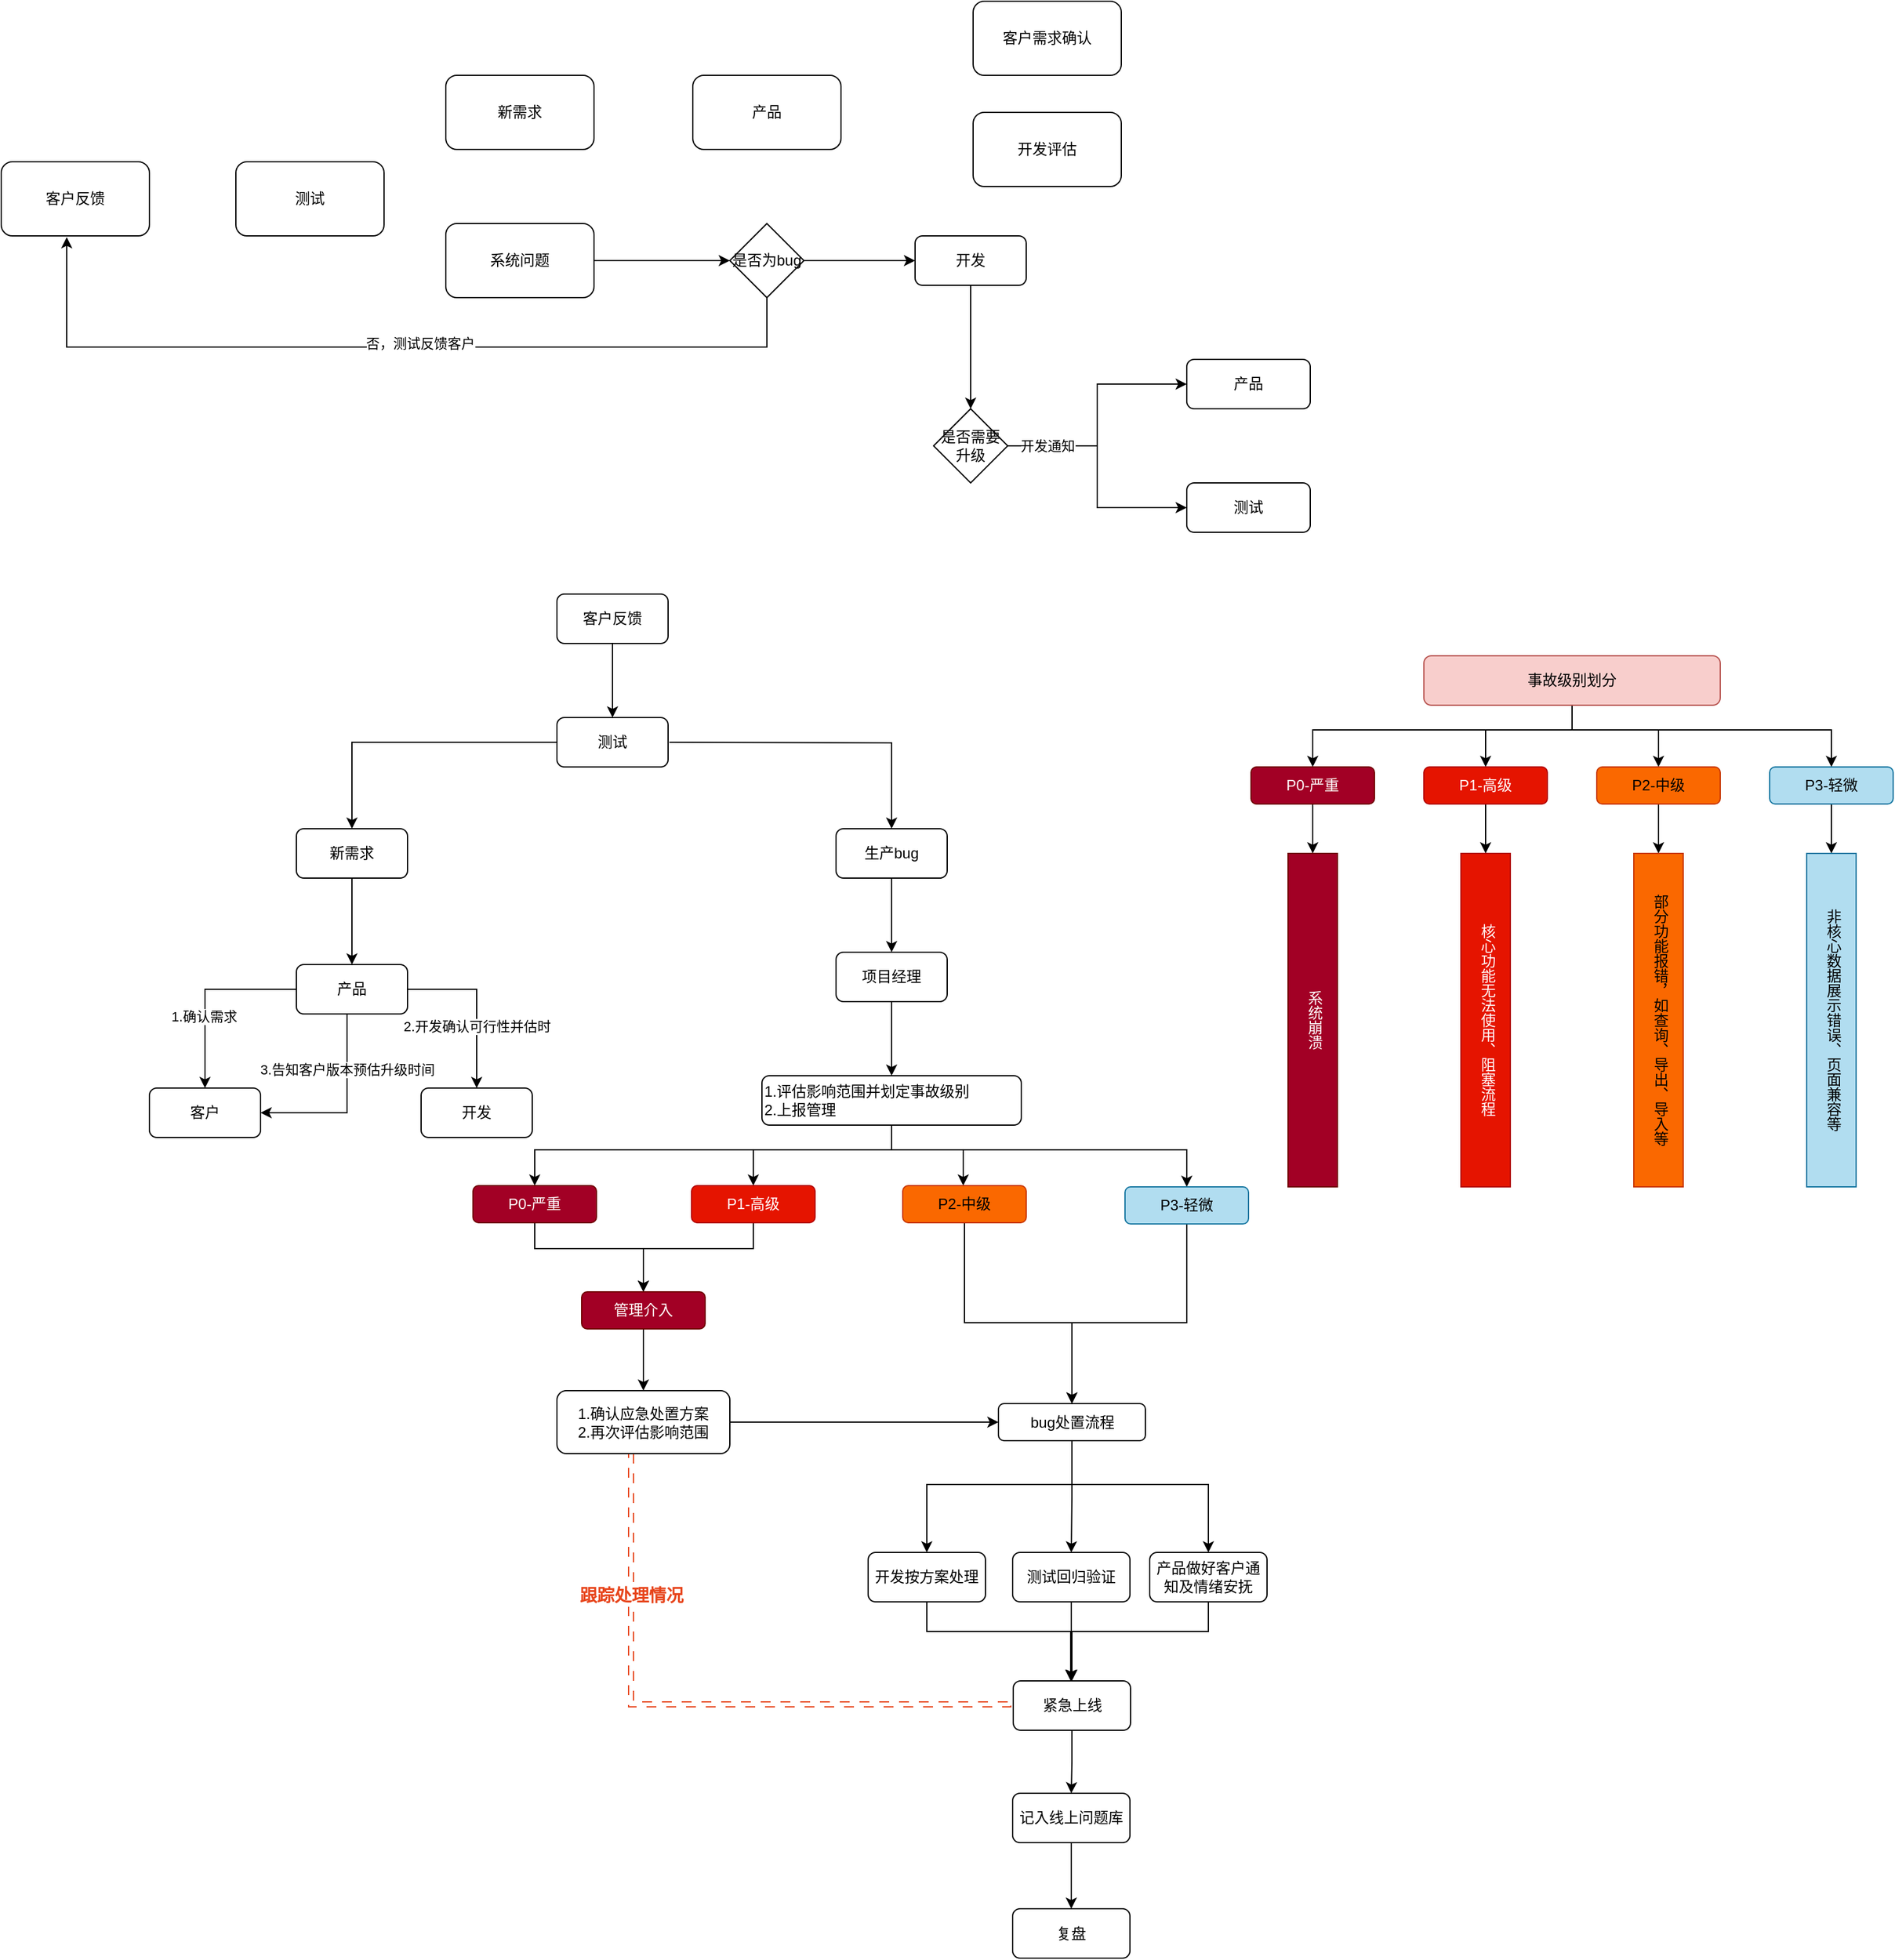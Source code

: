 <mxfile version="26.2.8">
  <diagram name="第 1 页" id="maj_CZCE4fiGwP-5VllY">
    <mxGraphModel dx="1428" dy="751" grid="1" gridSize="10" guides="1" tooltips="1" connect="1" arrows="1" fold="1" page="1" pageScale="1" pageWidth="827" pageHeight="1169" math="0" shadow="0">
      <root>
        <mxCell id="0" />
        <mxCell id="1" parent="0" />
        <mxCell id="PGWOsnz61t-WM54Ito1W-1" value="客户反馈" style="rounded=1;whiteSpace=wrap;html=1;" vertex="1" parent="1">
          <mxGeometry x="40" y="300" width="120" height="60" as="geometry" />
        </mxCell>
        <mxCell id="PGWOsnz61t-WM54Ito1W-2" value="测试" style="rounded=1;whiteSpace=wrap;html=1;" vertex="1" parent="1">
          <mxGeometry x="230" y="300" width="120" height="60" as="geometry" />
        </mxCell>
        <mxCell id="PGWOsnz61t-WM54Ito1W-3" value="新需求" style="rounded=1;whiteSpace=wrap;html=1;" vertex="1" parent="1">
          <mxGeometry x="400" y="230" width="120" height="60" as="geometry" />
        </mxCell>
        <mxCell id="PGWOsnz61t-WM54Ito1W-21" style="edgeStyle=orthogonalEdgeStyle;rounded=0;orthogonalLoop=1;jettySize=auto;html=1;entryX=0;entryY=0.5;entryDx=0;entryDy=0;" edge="1" parent="1" source="PGWOsnz61t-WM54Ito1W-4" target="PGWOsnz61t-WM54Ito1W-8">
          <mxGeometry relative="1" as="geometry" />
        </mxCell>
        <mxCell id="PGWOsnz61t-WM54Ito1W-4" value="系统问题" style="rounded=1;whiteSpace=wrap;html=1;" vertex="1" parent="1">
          <mxGeometry x="400" y="350" width="120" height="60" as="geometry" />
        </mxCell>
        <mxCell id="PGWOsnz61t-WM54Ito1W-5" value="产品" style="rounded=1;whiteSpace=wrap;html=1;" vertex="1" parent="1">
          <mxGeometry x="600" y="230" width="120" height="60" as="geometry" />
        </mxCell>
        <mxCell id="PGWOsnz61t-WM54Ito1W-6" value="客户需求确认" style="rounded=1;whiteSpace=wrap;html=1;" vertex="1" parent="1">
          <mxGeometry x="827" y="170" width="120" height="60" as="geometry" />
        </mxCell>
        <mxCell id="PGWOsnz61t-WM54Ito1W-7" value="开发评估" style="rounded=1;whiteSpace=wrap;html=1;" vertex="1" parent="1">
          <mxGeometry x="827" y="260" width="120" height="60" as="geometry" />
        </mxCell>
        <mxCell id="PGWOsnz61t-WM54Ito1W-20" style="edgeStyle=orthogonalEdgeStyle;rounded=0;orthogonalLoop=1;jettySize=auto;html=1;" edge="1" parent="1" source="PGWOsnz61t-WM54Ito1W-8" target="PGWOsnz61t-WM54Ito1W-9">
          <mxGeometry relative="1" as="geometry" />
        </mxCell>
        <mxCell id="PGWOsnz61t-WM54Ito1W-8" value="是否为bug" style="rhombus;whiteSpace=wrap;html=1;" vertex="1" parent="1">
          <mxGeometry x="630" y="350" width="60" height="60" as="geometry" />
        </mxCell>
        <mxCell id="PGWOsnz61t-WM54Ito1W-19" style="edgeStyle=orthogonalEdgeStyle;rounded=0;orthogonalLoop=1;jettySize=auto;html=1;" edge="1" parent="1" source="PGWOsnz61t-WM54Ito1W-9" target="PGWOsnz61t-WM54Ito1W-12">
          <mxGeometry relative="1" as="geometry" />
        </mxCell>
        <mxCell id="PGWOsnz61t-WM54Ito1W-9" value="开发" style="rounded=1;whiteSpace=wrap;html=1;" vertex="1" parent="1">
          <mxGeometry x="780" y="360" width="90" height="40" as="geometry" />
        </mxCell>
        <mxCell id="PGWOsnz61t-WM54Ito1W-10" style="edgeStyle=orthogonalEdgeStyle;rounded=0;orthogonalLoop=1;jettySize=auto;html=1;entryX=0.442;entryY=1.017;entryDx=0;entryDy=0;entryPerimeter=0;" edge="1" parent="1" source="PGWOsnz61t-WM54Ito1W-8" target="PGWOsnz61t-WM54Ito1W-1">
          <mxGeometry relative="1" as="geometry">
            <Array as="points">
              <mxPoint x="660" y="450" />
              <mxPoint x="93" y="450" />
            </Array>
          </mxGeometry>
        </mxCell>
        <mxCell id="PGWOsnz61t-WM54Ito1W-11" value="否，测试反馈客户" style="edgeLabel;html=1;align=center;verticalAlign=middle;resizable=0;points=[];" vertex="1" connectable="0" parent="PGWOsnz61t-WM54Ito1W-10">
          <mxGeometry x="-0.078" y="-3" relative="1" as="geometry">
            <mxPoint as="offset" />
          </mxGeometry>
        </mxCell>
        <mxCell id="PGWOsnz61t-WM54Ito1W-15" style="edgeStyle=orthogonalEdgeStyle;rounded=0;orthogonalLoop=1;jettySize=auto;html=1;entryX=0;entryY=0.5;entryDx=0;entryDy=0;" edge="1" parent="1" source="PGWOsnz61t-WM54Ito1W-12" target="PGWOsnz61t-WM54Ito1W-13">
          <mxGeometry relative="1" as="geometry" />
        </mxCell>
        <mxCell id="PGWOsnz61t-WM54Ito1W-16" style="edgeStyle=orthogonalEdgeStyle;rounded=0;orthogonalLoop=1;jettySize=auto;html=1;entryX=0;entryY=0.5;entryDx=0;entryDy=0;" edge="1" parent="1" source="PGWOsnz61t-WM54Ito1W-12" target="PGWOsnz61t-WM54Ito1W-14">
          <mxGeometry relative="1" as="geometry" />
        </mxCell>
        <mxCell id="PGWOsnz61t-WM54Ito1W-17" value="开发通知" style="edgeLabel;html=1;align=center;verticalAlign=middle;resizable=0;points=[];" vertex="1" connectable="0" parent="PGWOsnz61t-WM54Ito1W-16">
          <mxGeometry x="-0.836" relative="1" as="geometry">
            <mxPoint x="16" as="offset" />
          </mxGeometry>
        </mxCell>
        <mxCell id="PGWOsnz61t-WM54Ito1W-12" value="是否需要升级" style="rhombus;whiteSpace=wrap;html=1;" vertex="1" parent="1">
          <mxGeometry x="795" y="500" width="60" height="60" as="geometry" />
        </mxCell>
        <mxCell id="PGWOsnz61t-WM54Ito1W-13" value="产品" style="rounded=1;whiteSpace=wrap;html=1;" vertex="1" parent="1">
          <mxGeometry x="1000" y="460" width="100" height="40" as="geometry" />
        </mxCell>
        <mxCell id="PGWOsnz61t-WM54Ito1W-14" value="测试" style="rounded=1;whiteSpace=wrap;html=1;" vertex="1" parent="1">
          <mxGeometry x="1000" y="560" width="100" height="40" as="geometry" />
        </mxCell>
        <mxCell id="PGWOsnz61t-WM54Ito1W-25" style="edgeStyle=orthogonalEdgeStyle;rounded=0;orthogonalLoop=1;jettySize=auto;html=1;" edge="1" parent="1" source="PGWOsnz61t-WM54Ito1W-23" target="PGWOsnz61t-WM54Ito1W-24">
          <mxGeometry relative="1" as="geometry" />
        </mxCell>
        <mxCell id="PGWOsnz61t-WM54Ito1W-23" value="客户反馈" style="rounded=1;whiteSpace=wrap;html=1;" vertex="1" parent="1">
          <mxGeometry x="490" y="650" width="90" height="40" as="geometry" />
        </mxCell>
        <mxCell id="PGWOsnz61t-WM54Ito1W-29" style="edgeStyle=orthogonalEdgeStyle;rounded=0;orthogonalLoop=1;jettySize=auto;html=1;" edge="1" parent="1" source="PGWOsnz61t-WM54Ito1W-24" target="PGWOsnz61t-WM54Ito1W-28">
          <mxGeometry relative="1" as="geometry" />
        </mxCell>
        <mxCell id="PGWOsnz61t-WM54Ito1W-31" style="edgeStyle=orthogonalEdgeStyle;rounded=0;orthogonalLoop=1;jettySize=auto;html=1;entryX=0.5;entryY=0;entryDx=0;entryDy=0;" edge="1" parent="1" target="PGWOsnz61t-WM54Ito1W-30">
          <mxGeometry relative="1" as="geometry">
            <mxPoint x="581" y="770" as="sourcePoint" />
          </mxGeometry>
        </mxCell>
        <mxCell id="PGWOsnz61t-WM54Ito1W-24" value="测试" style="rounded=1;whiteSpace=wrap;html=1;" vertex="1" parent="1">
          <mxGeometry x="490" y="750" width="90" height="40" as="geometry" />
        </mxCell>
        <mxCell id="PGWOsnz61t-WM54Ito1W-41" style="edgeStyle=orthogonalEdgeStyle;rounded=0;orthogonalLoop=1;jettySize=auto;html=1;entryX=0.5;entryY=0;entryDx=0;entryDy=0;" edge="1" parent="1" source="PGWOsnz61t-WM54Ito1W-28" target="PGWOsnz61t-WM54Ito1W-32">
          <mxGeometry relative="1" as="geometry" />
        </mxCell>
        <mxCell id="PGWOsnz61t-WM54Ito1W-28" value="新需求" style="rounded=1;whiteSpace=wrap;html=1;" vertex="1" parent="1">
          <mxGeometry x="279" y="840" width="90" height="40" as="geometry" />
        </mxCell>
        <mxCell id="PGWOsnz61t-WM54Ito1W-62" style="edgeStyle=orthogonalEdgeStyle;rounded=0;orthogonalLoop=1;jettySize=auto;html=1;entryX=0.5;entryY=0;entryDx=0;entryDy=0;" edge="1" parent="1" source="PGWOsnz61t-WM54Ito1W-30" target="PGWOsnz61t-WM54Ito1W-42">
          <mxGeometry relative="1" as="geometry" />
        </mxCell>
        <mxCell id="PGWOsnz61t-WM54Ito1W-30" value="生产bug" style="rounded=1;whiteSpace=wrap;html=1;" vertex="1" parent="1">
          <mxGeometry x="716" y="840" width="90" height="40" as="geometry" />
        </mxCell>
        <mxCell id="PGWOsnz61t-WM54Ito1W-35" style="edgeStyle=orthogonalEdgeStyle;rounded=0;orthogonalLoop=1;jettySize=auto;html=1;" edge="1" parent="1" source="PGWOsnz61t-WM54Ito1W-32" target="PGWOsnz61t-WM54Ito1W-33">
          <mxGeometry relative="1" as="geometry" />
        </mxCell>
        <mxCell id="PGWOsnz61t-WM54Ito1W-36" value="1.确认需求" style="edgeLabel;html=1;align=center;verticalAlign=middle;resizable=0;points=[];" vertex="1" connectable="0" parent="PGWOsnz61t-WM54Ito1W-35">
          <mxGeometry x="0.247" y="-1" relative="1" as="geometry">
            <mxPoint as="offset" />
          </mxGeometry>
        </mxCell>
        <mxCell id="PGWOsnz61t-WM54Ito1W-37" style="edgeStyle=orthogonalEdgeStyle;rounded=0;orthogonalLoop=1;jettySize=auto;html=1;" edge="1" parent="1" source="PGWOsnz61t-WM54Ito1W-32" target="PGWOsnz61t-WM54Ito1W-34">
          <mxGeometry relative="1" as="geometry" />
        </mxCell>
        <mxCell id="PGWOsnz61t-WM54Ito1W-38" value="2.开发确认可行性并估时" style="edgeLabel;html=1;align=center;verticalAlign=middle;resizable=0;points=[];" vertex="1" connectable="0" parent="PGWOsnz61t-WM54Ito1W-37">
          <mxGeometry x="-0.059" y="1" relative="1" as="geometry">
            <mxPoint x="-1" y="22" as="offset" />
          </mxGeometry>
        </mxCell>
        <mxCell id="PGWOsnz61t-WM54Ito1W-39" style="edgeStyle=orthogonalEdgeStyle;rounded=0;orthogonalLoop=1;jettySize=auto;html=1;entryX=1;entryY=0.5;entryDx=0;entryDy=0;" edge="1" parent="1" source="PGWOsnz61t-WM54Ito1W-32" target="PGWOsnz61t-WM54Ito1W-33">
          <mxGeometry relative="1" as="geometry">
            <Array as="points">
              <mxPoint x="320" y="1070" />
            </Array>
          </mxGeometry>
        </mxCell>
        <mxCell id="PGWOsnz61t-WM54Ito1W-40" value="3.告知客户版本预估升级时间" style="edgeLabel;html=1;align=center;verticalAlign=middle;resizable=0;points=[];" vertex="1" connectable="0" parent="PGWOsnz61t-WM54Ito1W-39">
          <mxGeometry x="-0.4" relative="1" as="geometry">
            <mxPoint as="offset" />
          </mxGeometry>
        </mxCell>
        <mxCell id="PGWOsnz61t-WM54Ito1W-32" value="产品" style="rounded=1;whiteSpace=wrap;html=1;" vertex="1" parent="1">
          <mxGeometry x="279" y="950" width="90" height="40" as="geometry" />
        </mxCell>
        <mxCell id="PGWOsnz61t-WM54Ito1W-33" value="客户" style="rounded=1;whiteSpace=wrap;html=1;" vertex="1" parent="1">
          <mxGeometry x="160" y="1050" width="90" height="40" as="geometry" />
        </mxCell>
        <mxCell id="PGWOsnz61t-WM54Ito1W-34" value="开发" style="rounded=1;whiteSpace=wrap;html=1;" vertex="1" parent="1">
          <mxGeometry x="380" y="1050" width="90" height="40" as="geometry" />
        </mxCell>
        <mxCell id="PGWOsnz61t-WM54Ito1W-90" style="edgeStyle=orthogonalEdgeStyle;rounded=0;orthogonalLoop=1;jettySize=auto;html=1;entryX=0.5;entryY=0;entryDx=0;entryDy=0;" edge="1" parent="1" source="PGWOsnz61t-WM54Ito1W-42" target="PGWOsnz61t-WM54Ito1W-66">
          <mxGeometry relative="1" as="geometry" />
        </mxCell>
        <mxCell id="PGWOsnz61t-WM54Ito1W-42" value="项目经理" style="rounded=1;whiteSpace=wrap;html=1;" vertex="1" parent="1">
          <mxGeometry x="716" y="940" width="90" height="40" as="geometry" />
        </mxCell>
        <mxCell id="PGWOsnz61t-WM54Ito1W-50" style="edgeStyle=orthogonalEdgeStyle;rounded=0;orthogonalLoop=1;jettySize=auto;html=1;entryX=0.5;entryY=0;entryDx=0;entryDy=0;" edge="1" parent="1" source="PGWOsnz61t-WM54Ito1W-45" target="PGWOsnz61t-WM54Ito1W-46">
          <mxGeometry relative="1" as="geometry">
            <Array as="points">
              <mxPoint x="1312" y="760" />
              <mxPoint x="1102" y="760" />
            </Array>
          </mxGeometry>
        </mxCell>
        <mxCell id="PGWOsnz61t-WM54Ito1W-51" style="edgeStyle=orthogonalEdgeStyle;rounded=0;orthogonalLoop=1;jettySize=auto;html=1;entryX=0.5;entryY=0;entryDx=0;entryDy=0;" edge="1" parent="1" source="PGWOsnz61t-WM54Ito1W-45" target="PGWOsnz61t-WM54Ito1W-47">
          <mxGeometry relative="1" as="geometry">
            <Array as="points">
              <mxPoint x="1312" y="760" />
              <mxPoint x="1242" y="760" />
            </Array>
          </mxGeometry>
        </mxCell>
        <mxCell id="PGWOsnz61t-WM54Ito1W-52" style="edgeStyle=orthogonalEdgeStyle;rounded=0;orthogonalLoop=1;jettySize=auto;html=1;entryX=0.5;entryY=0;entryDx=0;entryDy=0;" edge="1" parent="1" source="PGWOsnz61t-WM54Ito1W-45" target="PGWOsnz61t-WM54Ito1W-48">
          <mxGeometry relative="1" as="geometry">
            <Array as="points">
              <mxPoint x="1312" y="760" />
              <mxPoint x="1382" y="760" />
            </Array>
          </mxGeometry>
        </mxCell>
        <mxCell id="PGWOsnz61t-WM54Ito1W-53" style="edgeStyle=orthogonalEdgeStyle;rounded=0;orthogonalLoop=1;jettySize=auto;html=1;entryX=0.5;entryY=0;entryDx=0;entryDy=0;" edge="1" parent="1" source="PGWOsnz61t-WM54Ito1W-45" target="PGWOsnz61t-WM54Ito1W-49">
          <mxGeometry relative="1" as="geometry">
            <Array as="points">
              <mxPoint x="1312" y="760" />
              <mxPoint x="1522" y="760" />
            </Array>
          </mxGeometry>
        </mxCell>
        <mxCell id="PGWOsnz61t-WM54Ito1W-45" value="事故级别划分" style="rounded=1;whiteSpace=wrap;html=1;fillColor=#f8cecc;strokeColor=#b85450;" vertex="1" parent="1">
          <mxGeometry x="1192" y="700" width="240" height="40" as="geometry" />
        </mxCell>
        <mxCell id="PGWOsnz61t-WM54Ito1W-55" style="edgeStyle=orthogonalEdgeStyle;rounded=0;orthogonalLoop=1;jettySize=auto;html=1;" edge="1" parent="1" source="PGWOsnz61t-WM54Ito1W-46" target="PGWOsnz61t-WM54Ito1W-54">
          <mxGeometry relative="1" as="geometry" />
        </mxCell>
        <mxCell id="PGWOsnz61t-WM54Ito1W-46" value="P0-严重" style="rounded=1;whiteSpace=wrap;html=1;fillColor=#a20025;fontColor=#ffffff;strokeColor=#6F0000;" vertex="1" parent="1">
          <mxGeometry x="1052" y="790" width="100" height="30" as="geometry" />
        </mxCell>
        <mxCell id="PGWOsnz61t-WM54Ito1W-57" style="edgeStyle=orthogonalEdgeStyle;rounded=0;orthogonalLoop=1;jettySize=auto;html=1;entryX=0.5;entryY=0;entryDx=0;entryDy=0;" edge="1" parent="1" source="PGWOsnz61t-WM54Ito1W-47" target="PGWOsnz61t-WM54Ito1W-56">
          <mxGeometry relative="1" as="geometry" />
        </mxCell>
        <mxCell id="PGWOsnz61t-WM54Ito1W-47" value="P1-高级" style="rounded=1;whiteSpace=wrap;html=1;fillColor=#e51400;fontColor=#ffffff;strokeColor=#B20000;" vertex="1" parent="1">
          <mxGeometry x="1192" y="790" width="100" height="30" as="geometry" />
        </mxCell>
        <mxCell id="PGWOsnz61t-WM54Ito1W-59" style="edgeStyle=orthogonalEdgeStyle;rounded=0;orthogonalLoop=1;jettySize=auto;html=1;" edge="1" parent="1" source="PGWOsnz61t-WM54Ito1W-48" target="PGWOsnz61t-WM54Ito1W-58">
          <mxGeometry relative="1" as="geometry" />
        </mxCell>
        <mxCell id="PGWOsnz61t-WM54Ito1W-48" value="P2-中级" style="rounded=1;whiteSpace=wrap;html=1;fillColor=#fa6800;fontColor=#000000;strokeColor=#C73500;" vertex="1" parent="1">
          <mxGeometry x="1332" y="790" width="100" height="30" as="geometry" />
        </mxCell>
        <mxCell id="PGWOsnz61t-WM54Ito1W-61" style="edgeStyle=orthogonalEdgeStyle;rounded=0;orthogonalLoop=1;jettySize=auto;html=1;entryX=0.5;entryY=0;entryDx=0;entryDy=0;" edge="1" parent="1" source="PGWOsnz61t-WM54Ito1W-49" target="PGWOsnz61t-WM54Ito1W-60">
          <mxGeometry relative="1" as="geometry" />
        </mxCell>
        <mxCell id="PGWOsnz61t-WM54Ito1W-49" value="P3-轻微" style="rounded=1;whiteSpace=wrap;html=1;fillColor=#b1ddf0;strokeColor=#10739e;" vertex="1" parent="1">
          <mxGeometry x="1472" y="790" width="100" height="30" as="geometry" />
        </mxCell>
        <mxCell id="PGWOsnz61t-WM54Ito1W-54" value="系统崩溃" style="rounded=0;whiteSpace=wrap;html=1;horizontal=1;textDirection=vertical-lr;fillColor=#a20025;fontColor=#ffffff;strokeColor=#6F0000;" vertex="1" parent="1">
          <mxGeometry x="1082" y="860" width="40" height="270" as="geometry" />
        </mxCell>
        <mxCell id="PGWOsnz61t-WM54Ito1W-56" value="核心功能无法使用、阻塞流程" style="rounded=0;whiteSpace=wrap;html=1;horizontal=1;textDirection=vertical-lr;fillColor=#e51400;fontColor=#ffffff;strokeColor=#B20000;" vertex="1" parent="1">
          <mxGeometry x="1222" y="860" width="40" height="270" as="geometry" />
        </mxCell>
        <mxCell id="PGWOsnz61t-WM54Ito1W-58" value="部分功能报错，如查询、导出、导入等" style="rounded=0;whiteSpace=wrap;html=1;horizontal=1;textDirection=vertical-lr;fillColor=#fa6800;fontColor=#000000;strokeColor=#C73500;" vertex="1" parent="1">
          <mxGeometry x="1362" y="860" width="40" height="270" as="geometry" />
        </mxCell>
        <mxCell id="PGWOsnz61t-WM54Ito1W-60" value="非核心数据展示错误、页面兼容等" style="rounded=0;whiteSpace=wrap;html=1;horizontal=1;textDirection=vertical-lr;fillColor=#b1ddf0;strokeColor=#10739e;" vertex="1" parent="1">
          <mxGeometry x="1502" y="860" width="40" height="270" as="geometry" />
        </mxCell>
        <mxCell id="PGWOsnz61t-WM54Ito1W-97" style="edgeStyle=orthogonalEdgeStyle;rounded=0;orthogonalLoop=1;jettySize=auto;html=1;" edge="1" parent="1" source="PGWOsnz61t-WM54Ito1W-66" target="PGWOsnz61t-WM54Ito1W-93">
          <mxGeometry relative="1" as="geometry">
            <Array as="points">
              <mxPoint x="761" y="1100" />
              <mxPoint x="819" y="1100" />
            </Array>
          </mxGeometry>
        </mxCell>
        <mxCell id="PGWOsnz61t-WM54Ito1W-113" style="edgeStyle=orthogonalEdgeStyle;rounded=0;orthogonalLoop=1;jettySize=auto;html=1;" edge="1" parent="1" source="PGWOsnz61t-WM54Ito1W-66" target="PGWOsnz61t-WM54Ito1W-92">
          <mxGeometry relative="1" as="geometry">
            <Array as="points">
              <mxPoint x="761" y="1100" />
              <mxPoint x="649" y="1100" />
            </Array>
          </mxGeometry>
        </mxCell>
        <mxCell id="PGWOsnz61t-WM54Ito1W-114" style="edgeStyle=orthogonalEdgeStyle;rounded=0;orthogonalLoop=1;jettySize=auto;html=1;" edge="1" parent="1" source="PGWOsnz61t-WM54Ito1W-66" target="PGWOsnz61t-WM54Ito1W-101">
          <mxGeometry relative="1" as="geometry">
            <Array as="points">
              <mxPoint x="761" y="1100" />
              <mxPoint x="1000" y="1100" />
            </Array>
          </mxGeometry>
        </mxCell>
        <mxCell id="PGWOsnz61t-WM54Ito1W-129" style="edgeStyle=orthogonalEdgeStyle;rounded=0;orthogonalLoop=1;jettySize=auto;html=1;entryX=0.5;entryY=0;entryDx=0;entryDy=0;" edge="1" parent="1" source="PGWOsnz61t-WM54Ito1W-66" target="PGWOsnz61t-WM54Ito1W-91">
          <mxGeometry relative="1" as="geometry">
            <Array as="points">
              <mxPoint x="761" y="1100" />
              <mxPoint x="472" y="1100" />
            </Array>
          </mxGeometry>
        </mxCell>
        <mxCell id="PGWOsnz61t-WM54Ito1W-66" value="1.评估影响范围并划定事故级别&lt;div&gt;2.上报管理&lt;/div&gt;" style="rounded=1;whiteSpace=wrap;html=1;align=left;" vertex="1" parent="1">
          <mxGeometry x="656" y="1040" width="210" height="40" as="geometry" />
        </mxCell>
        <mxCell id="PGWOsnz61t-WM54Ito1W-130" style="edgeStyle=orthogonalEdgeStyle;rounded=0;orthogonalLoop=1;jettySize=auto;html=1;" edge="1" parent="1" source="PGWOsnz61t-WM54Ito1W-91" target="PGWOsnz61t-WM54Ito1W-99">
          <mxGeometry relative="1" as="geometry">
            <Array as="points">
              <mxPoint x="472" y="1180" />
              <mxPoint x="560" y="1180" />
            </Array>
          </mxGeometry>
        </mxCell>
        <mxCell id="PGWOsnz61t-WM54Ito1W-91" value="P0-严重" style="rounded=1;whiteSpace=wrap;html=1;fillColor=#a20025;fontColor=#ffffff;strokeColor=#6F0000;" vertex="1" parent="1">
          <mxGeometry x="422" y="1129" width="100" height="30" as="geometry" />
        </mxCell>
        <mxCell id="PGWOsnz61t-WM54Ito1W-128" style="edgeStyle=orthogonalEdgeStyle;rounded=0;orthogonalLoop=1;jettySize=auto;html=1;entryX=0.5;entryY=0;entryDx=0;entryDy=0;" edge="1" parent="1" source="PGWOsnz61t-WM54Ito1W-92" target="PGWOsnz61t-WM54Ito1W-99">
          <mxGeometry relative="1" as="geometry">
            <Array as="points">
              <mxPoint x="649" y="1180" />
              <mxPoint x="560" y="1180" />
            </Array>
          </mxGeometry>
        </mxCell>
        <mxCell id="PGWOsnz61t-WM54Ito1W-92" value="P1-高级" style="rounded=1;whiteSpace=wrap;html=1;fillColor=#e51400;fontColor=#ffffff;strokeColor=#B20000;" vertex="1" parent="1">
          <mxGeometry x="599" y="1129" width="100" height="30" as="geometry" />
        </mxCell>
        <mxCell id="PGWOsnz61t-WM54Ito1W-138" style="edgeStyle=orthogonalEdgeStyle;rounded=0;orthogonalLoop=1;jettySize=auto;html=1;" edge="1" parent="1" source="PGWOsnz61t-WM54Ito1W-93" target="PGWOsnz61t-WM54Ito1W-120">
          <mxGeometry relative="1" as="geometry">
            <Array as="points">
              <mxPoint x="820" y="1240" />
              <mxPoint x="907" y="1240" />
            </Array>
          </mxGeometry>
        </mxCell>
        <mxCell id="PGWOsnz61t-WM54Ito1W-93" value="P2-中级" style="rounded=1;whiteSpace=wrap;html=1;fillColor=#fa6800;fontColor=#000000;strokeColor=#C73500;" vertex="1" parent="1">
          <mxGeometry x="770" y="1129" width="100" height="30" as="geometry" />
        </mxCell>
        <mxCell id="PGWOsnz61t-WM54Ito1W-103" style="edgeStyle=orthogonalEdgeStyle;rounded=0;orthogonalLoop=1;jettySize=auto;html=1;entryX=0.5;entryY=0;entryDx=0;entryDy=0;" edge="1" parent="1" source="PGWOsnz61t-WM54Ito1W-99" target="PGWOsnz61t-WM54Ito1W-102">
          <mxGeometry relative="1" as="geometry" />
        </mxCell>
        <mxCell id="PGWOsnz61t-WM54Ito1W-99" value="管理介入" style="rounded=1;whiteSpace=wrap;html=1;fillColor=#a20025;fontColor=#ffffff;strokeColor=#6F0000;" vertex="1" parent="1">
          <mxGeometry x="510" y="1215" width="100" height="30" as="geometry" />
        </mxCell>
        <mxCell id="PGWOsnz61t-WM54Ito1W-139" style="edgeStyle=orthogonalEdgeStyle;rounded=0;orthogonalLoop=1;jettySize=auto;html=1;entryX=0.5;entryY=0;entryDx=0;entryDy=0;" edge="1" parent="1" source="PGWOsnz61t-WM54Ito1W-101" target="PGWOsnz61t-WM54Ito1W-120">
          <mxGeometry relative="1" as="geometry">
            <Array as="points">
              <mxPoint x="1000" y="1240" />
              <mxPoint x="907" y="1240" />
            </Array>
          </mxGeometry>
        </mxCell>
        <mxCell id="PGWOsnz61t-WM54Ito1W-101" value="P3-轻微" style="rounded=1;whiteSpace=wrap;html=1;fillColor=#b1ddf0;strokeColor=#10739e;" vertex="1" parent="1">
          <mxGeometry x="950" y="1130" width="100" height="30" as="geometry" />
        </mxCell>
        <mxCell id="PGWOsnz61t-WM54Ito1W-131" style="edgeStyle=orthogonalEdgeStyle;rounded=0;orthogonalLoop=1;jettySize=auto;html=1;entryX=0;entryY=0.5;entryDx=0;entryDy=0;dashed=1;dashPattern=8 8;shape=link;strokeColor=#E7451C;" edge="1" parent="1" source="PGWOsnz61t-WM54Ito1W-102" target="PGWOsnz61t-WM54Ito1W-115">
          <mxGeometry relative="1" as="geometry">
            <Array as="points">
              <mxPoint x="550" y="1549" />
            </Array>
          </mxGeometry>
        </mxCell>
        <mxCell id="PGWOsnz61t-WM54Ito1W-132" value="跟踪处理情况" style="edgeLabel;html=1;align=center;verticalAlign=middle;resizable=0;points=[];fontStyle=1;fontSize=14;fontColor=#E7451C;" vertex="1" connectable="0" parent="PGWOsnz61t-WM54Ito1W-131">
          <mxGeometry x="-0.312" y="1" relative="1" as="geometry">
            <mxPoint x="-1" y="-62" as="offset" />
          </mxGeometry>
        </mxCell>
        <mxCell id="PGWOsnz61t-WM54Ito1W-137" style="edgeStyle=orthogonalEdgeStyle;rounded=0;orthogonalLoop=1;jettySize=auto;html=1;entryX=0;entryY=0.5;entryDx=0;entryDy=0;" edge="1" parent="1" source="PGWOsnz61t-WM54Ito1W-102" target="PGWOsnz61t-WM54Ito1W-120">
          <mxGeometry relative="1" as="geometry" />
        </mxCell>
        <mxCell id="PGWOsnz61t-WM54Ito1W-102" value="1.确认应急处置方案&lt;div&gt;2.再次评估影响范围&lt;/div&gt;" style="rounded=1;whiteSpace=wrap;html=1;" vertex="1" parent="1">
          <mxGeometry x="490" y="1295" width="140" height="51" as="geometry" />
        </mxCell>
        <mxCell id="PGWOsnz61t-WM54Ito1W-116" style="edgeStyle=orthogonalEdgeStyle;rounded=0;orthogonalLoop=1;jettySize=auto;html=1;" edge="1" parent="1" source="PGWOsnz61t-WM54Ito1W-104" target="PGWOsnz61t-WM54Ito1W-115">
          <mxGeometry relative="1" as="geometry">
            <Array as="points">
              <mxPoint x="790" y="1490" />
              <mxPoint x="906" y="1490" />
            </Array>
          </mxGeometry>
        </mxCell>
        <mxCell id="PGWOsnz61t-WM54Ito1W-104" value="开发按方案处理" style="rounded=1;whiteSpace=wrap;html=1;" vertex="1" parent="1">
          <mxGeometry x="742" y="1426" width="95" height="40" as="geometry" />
        </mxCell>
        <mxCell id="PGWOsnz61t-WM54Ito1W-117" style="edgeStyle=orthogonalEdgeStyle;rounded=0;orthogonalLoop=1;jettySize=auto;html=1;" edge="1" parent="1" source="PGWOsnz61t-WM54Ito1W-106">
          <mxGeometry relative="1" as="geometry">
            <mxPoint x="906.5" y="1530" as="targetPoint" />
          </mxGeometry>
        </mxCell>
        <mxCell id="PGWOsnz61t-WM54Ito1W-106" value="测试回归验证" style="rounded=1;whiteSpace=wrap;html=1;" vertex="1" parent="1">
          <mxGeometry x="859" y="1426" width="95" height="40" as="geometry" />
        </mxCell>
        <mxCell id="PGWOsnz61t-WM54Ito1W-118" style="edgeStyle=orthogonalEdgeStyle;rounded=0;orthogonalLoop=1;jettySize=auto;html=1;entryX=0.5;entryY=0;entryDx=0;entryDy=0;" edge="1" parent="1" source="PGWOsnz61t-WM54Ito1W-107" target="PGWOsnz61t-WM54Ito1W-115">
          <mxGeometry relative="1" as="geometry">
            <Array as="points">
              <mxPoint x="1018" y="1490" />
              <mxPoint x="907" y="1490" />
            </Array>
          </mxGeometry>
        </mxCell>
        <mxCell id="PGWOsnz61t-WM54Ito1W-107" value="产品做好客户通知及情绪安抚" style="rounded=1;whiteSpace=wrap;html=1;" vertex="1" parent="1">
          <mxGeometry x="970" y="1426" width="95" height="40" as="geometry" />
        </mxCell>
        <mxCell id="PGWOsnz61t-WM54Ito1W-134" style="edgeStyle=orthogonalEdgeStyle;rounded=0;orthogonalLoop=1;jettySize=auto;html=1;" edge="1" parent="1" source="PGWOsnz61t-WM54Ito1W-115" target="PGWOsnz61t-WM54Ito1W-133">
          <mxGeometry relative="1" as="geometry" />
        </mxCell>
        <mxCell id="PGWOsnz61t-WM54Ito1W-115" value="紧急上线" style="rounded=1;whiteSpace=wrap;html=1;" vertex="1" parent="1">
          <mxGeometry x="859.5" y="1530" width="95" height="40" as="geometry" />
        </mxCell>
        <mxCell id="PGWOsnz61t-WM54Ito1W-122" style="edgeStyle=orthogonalEdgeStyle;rounded=0;orthogonalLoop=1;jettySize=auto;html=1;entryX=0.5;entryY=0;entryDx=0;entryDy=0;" edge="1" parent="1" source="PGWOsnz61t-WM54Ito1W-120" target="PGWOsnz61t-WM54Ito1W-104">
          <mxGeometry relative="1" as="geometry">
            <Array as="points">
              <mxPoint x="907" y="1371" />
              <mxPoint x="790" y="1371" />
            </Array>
          </mxGeometry>
        </mxCell>
        <mxCell id="PGWOsnz61t-WM54Ito1W-123" style="edgeStyle=orthogonalEdgeStyle;rounded=0;orthogonalLoop=1;jettySize=auto;html=1;entryX=0.5;entryY=0;entryDx=0;entryDy=0;" edge="1" parent="1" source="PGWOsnz61t-WM54Ito1W-120" target="PGWOsnz61t-WM54Ito1W-106">
          <mxGeometry relative="1" as="geometry" />
        </mxCell>
        <mxCell id="PGWOsnz61t-WM54Ito1W-124" style="edgeStyle=orthogonalEdgeStyle;rounded=0;orthogonalLoop=1;jettySize=auto;html=1;entryX=0.5;entryY=0;entryDx=0;entryDy=0;" edge="1" parent="1" source="PGWOsnz61t-WM54Ito1W-120" target="PGWOsnz61t-WM54Ito1W-107">
          <mxGeometry relative="1" as="geometry">
            <Array as="points">
              <mxPoint x="907" y="1371" />
              <mxPoint x="1017" y="1371" />
            </Array>
          </mxGeometry>
        </mxCell>
        <mxCell id="PGWOsnz61t-WM54Ito1W-120" value="bug处置流程" style="rounded=1;whiteSpace=wrap;html=1;" vertex="1" parent="1">
          <mxGeometry x="847.5" y="1305.5" width="119" height="30" as="geometry" />
        </mxCell>
        <mxCell id="PGWOsnz61t-WM54Ito1W-136" style="edgeStyle=orthogonalEdgeStyle;rounded=0;orthogonalLoop=1;jettySize=auto;html=1;entryX=0.5;entryY=0;entryDx=0;entryDy=0;" edge="1" parent="1" source="PGWOsnz61t-WM54Ito1W-133" target="PGWOsnz61t-WM54Ito1W-135">
          <mxGeometry relative="1" as="geometry" />
        </mxCell>
        <mxCell id="PGWOsnz61t-WM54Ito1W-133" value="记入线上问题库" style="rounded=1;whiteSpace=wrap;html=1;" vertex="1" parent="1">
          <mxGeometry x="859" y="1621" width="95" height="40" as="geometry" />
        </mxCell>
        <mxCell id="PGWOsnz61t-WM54Ito1W-135" value="复盘" style="rounded=1;whiteSpace=wrap;html=1;" vertex="1" parent="1">
          <mxGeometry x="859" y="1714.5" width="95" height="40" as="geometry" />
        </mxCell>
      </root>
    </mxGraphModel>
  </diagram>
</mxfile>

